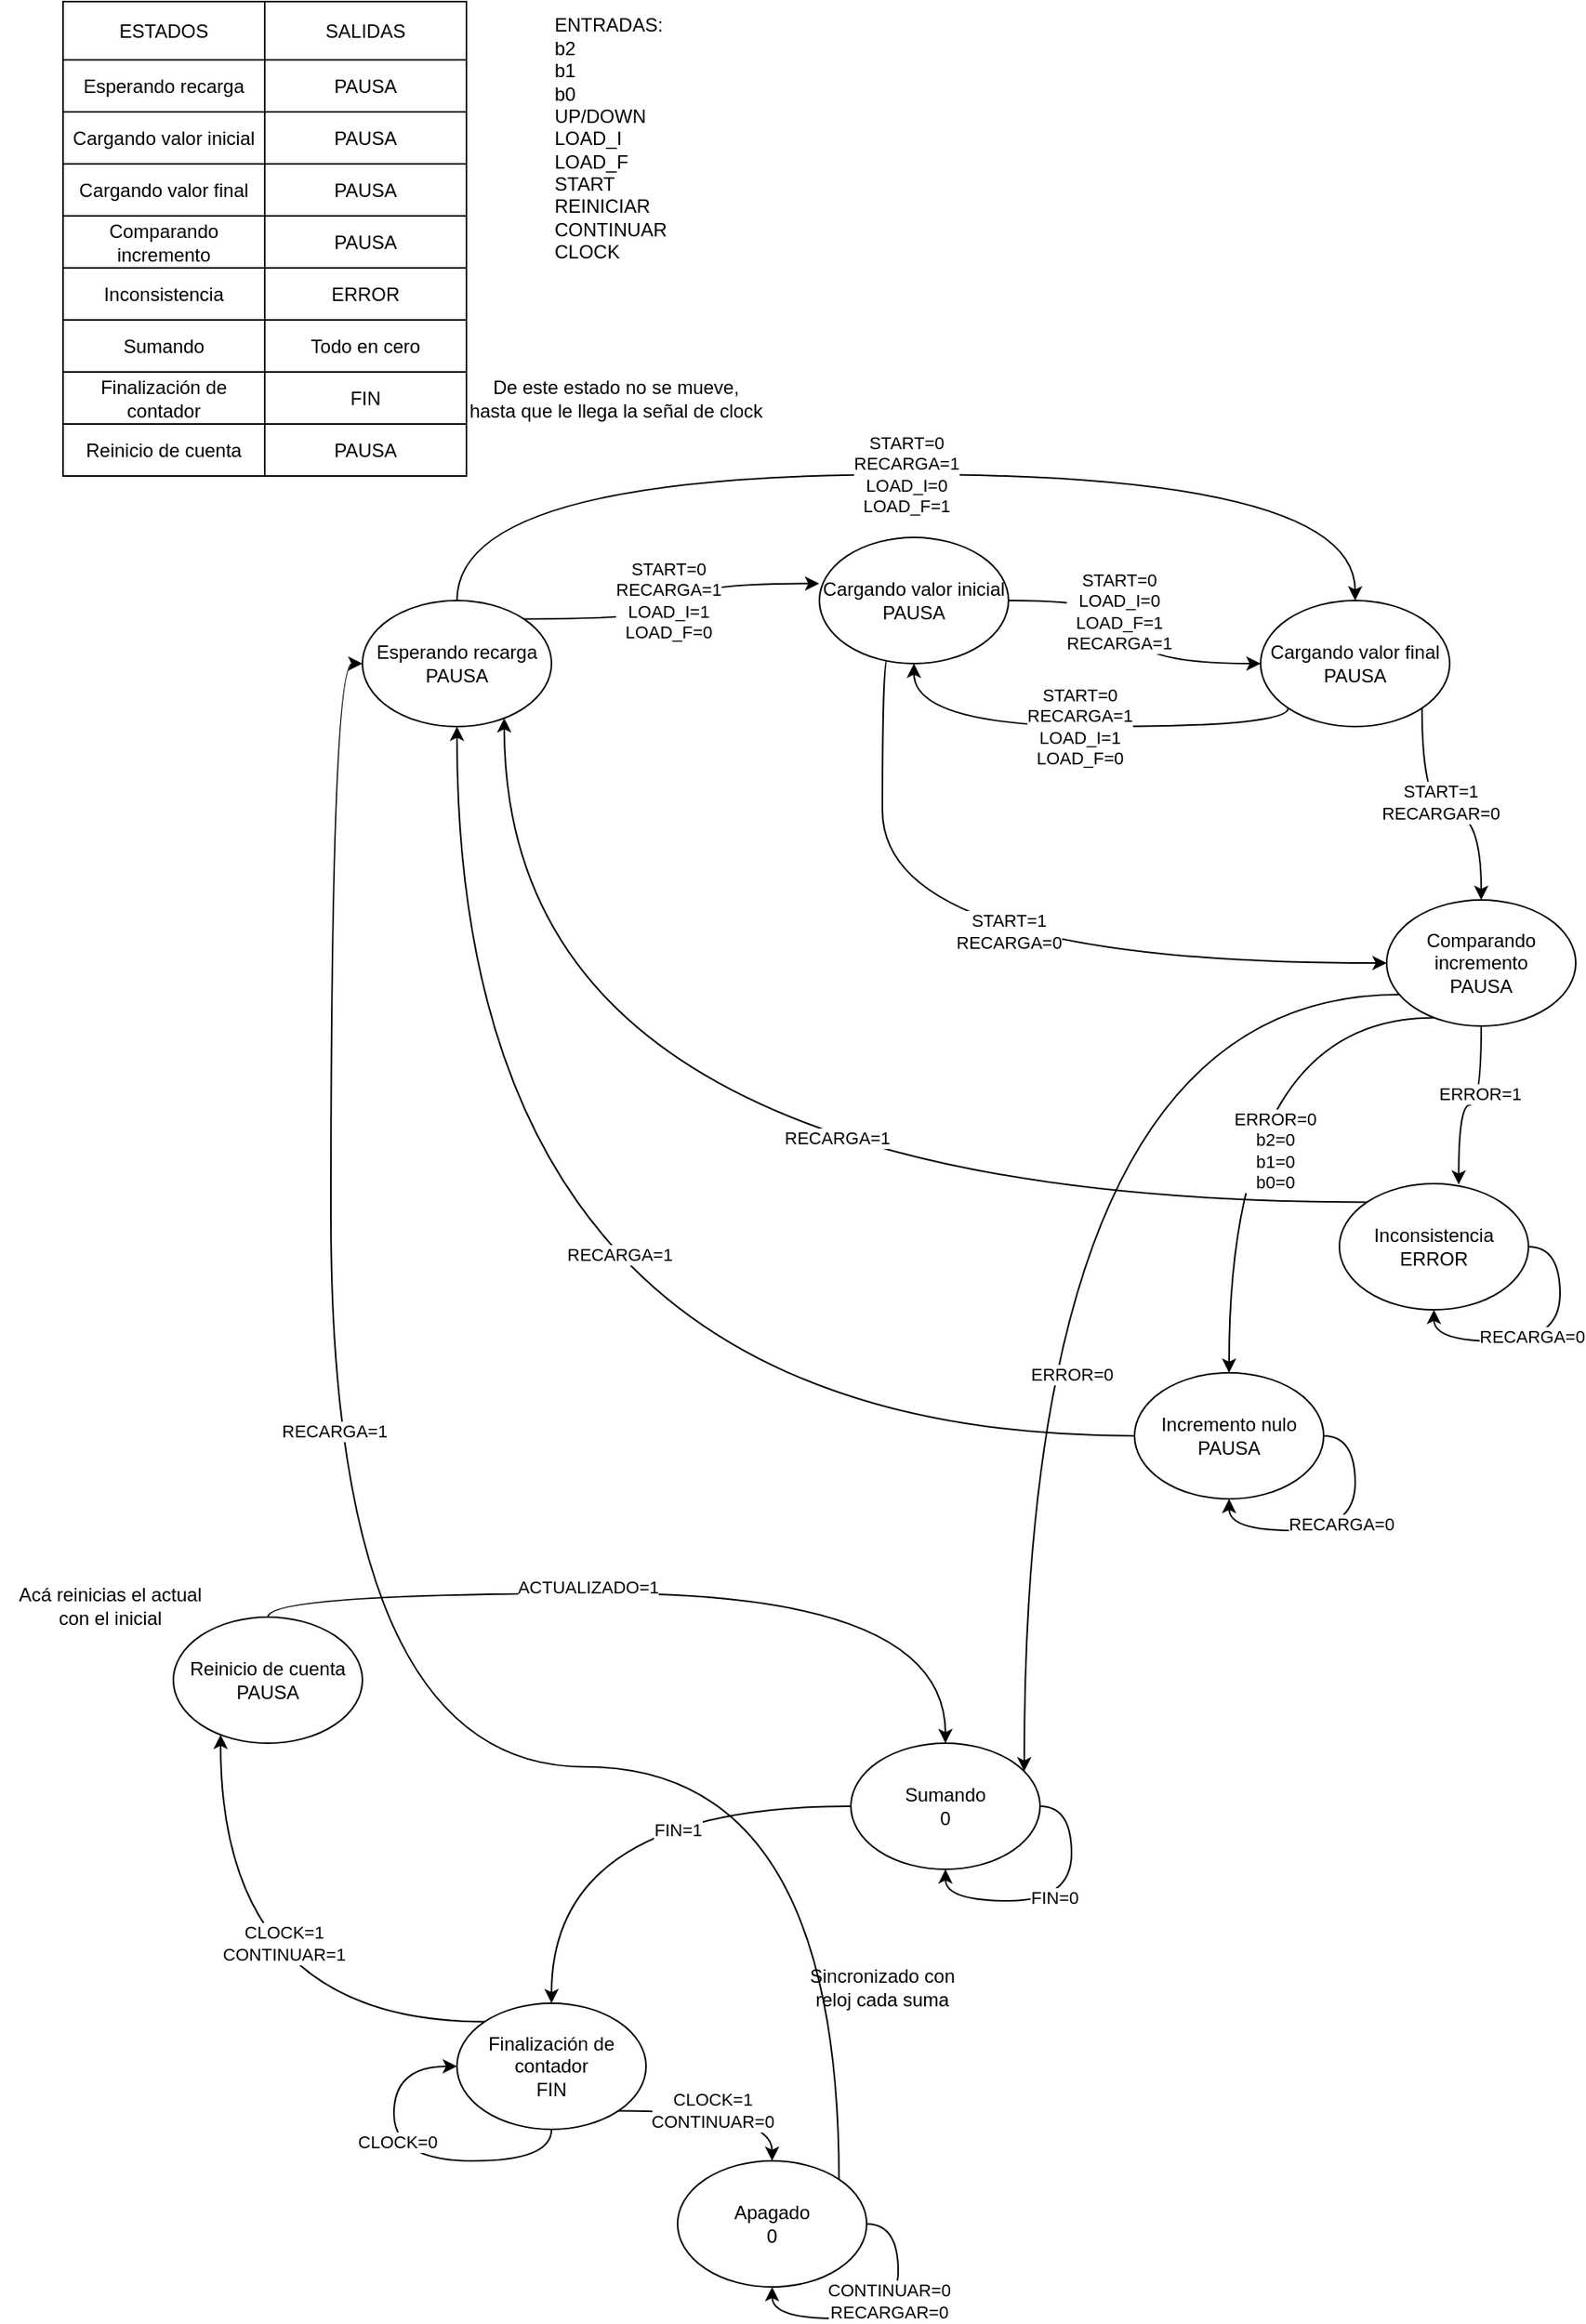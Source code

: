 <mxfile version="28.0.6">
  <diagram name="Página-1" id="CZZ1JAmR8IJBgsTyGCMB">
    <mxGraphModel dx="1733" dy="947" grid="1" gridSize="10" guides="1" tooltips="1" connect="1" arrows="1" fold="1" page="1" pageScale="1" pageWidth="1100" pageHeight="850" math="0" shadow="0">
      <root>
        <mxCell id="0" />
        <mxCell id="1" parent="0" />
        <mxCell id="ARpDSlz6ylQ6p8zAoTG9-88" value="ESTADOS" style="connectable=0;recursiveResize=0;strokeColor=inherit;fillColor=none;align=center;whiteSpace=wrap;html=1;" parent="1" vertex="1">
          <mxGeometry x="60" y="110" width="128" height="37" as="geometry">
            <mxRectangle width="60" height="47" as="alternateBounds" />
          </mxGeometry>
        </mxCell>
        <mxCell id="ARpDSlz6ylQ6p8zAoTG9-90" value="Esperando recarga" style="connectable=0;recursiveResize=0;strokeColor=inherit;fillColor=none;align=center;whiteSpace=wrap;html=1;" parent="1" vertex="1">
          <mxGeometry x="60" y="147" width="128" height="33" as="geometry">
            <mxRectangle width="60" height="47" as="alternateBounds" />
          </mxGeometry>
        </mxCell>
        <mxCell id="ARpDSlz6ylQ6p8zAoTG9-93" value="Cargando valor inicial" style="connectable=0;recursiveResize=0;strokeColor=inherit;fillColor=none;align=center;whiteSpace=wrap;html=1;" parent="1" vertex="1">
          <mxGeometry x="60" y="180" width="128" height="33" as="geometry">
            <mxRectangle width="60" height="47" as="alternateBounds" />
          </mxGeometry>
        </mxCell>
        <mxCell id="ARpDSlz6ylQ6p8zAoTG9-94" value="Comparando incremento" style="connectable=0;recursiveResize=0;strokeColor=inherit;fillColor=none;align=center;whiteSpace=wrap;html=1;" parent="1" vertex="1">
          <mxGeometry x="60" y="246" width="128" height="33" as="geometry">
            <mxRectangle width="60" height="47" as="alternateBounds" />
          </mxGeometry>
        </mxCell>
        <mxCell id="ARpDSlz6ylQ6p8zAoTG9-96" value="Cargando valor final" style="connectable=0;recursiveResize=0;strokeColor=inherit;fillColor=none;align=center;whiteSpace=wrap;html=1;" parent="1" vertex="1">
          <mxGeometry x="60" y="213" width="128" height="33" as="geometry">
            <mxRectangle width="60" height="47" as="alternateBounds" />
          </mxGeometry>
        </mxCell>
        <mxCell id="ARpDSlz6ylQ6p8zAoTG9-97" value="Finalización de contador" style="connectable=0;recursiveResize=0;strokeColor=inherit;fillColor=none;align=center;whiteSpace=wrap;html=1;" parent="1" vertex="1">
          <mxGeometry x="60" y="345" width="128" height="33" as="geometry">
            <mxRectangle width="60" height="47" as="alternateBounds" />
          </mxGeometry>
        </mxCell>
        <mxCell id="ARpDSlz6ylQ6p8zAoTG9-98" value="SALIDAS" style="connectable=0;recursiveResize=0;strokeColor=inherit;fillColor=none;align=center;whiteSpace=wrap;html=1;" parent="1" vertex="1">
          <mxGeometry x="188" y="110" width="128" height="37" as="geometry">
            <mxRectangle width="60" height="47" as="alternateBounds" />
          </mxGeometry>
        </mxCell>
        <mxCell id="ARpDSlz6ylQ6p8zAoTG9-101" value="FIN" style="connectable=0;recursiveResize=0;strokeColor=inherit;fillColor=none;align=center;whiteSpace=wrap;html=1;" parent="1" vertex="1">
          <mxGeometry x="188" y="345" width="128" height="33" as="geometry">
            <mxRectangle width="60" height="47" as="alternateBounds" />
          </mxGeometry>
        </mxCell>
        <mxCell id="ARpDSlz6ylQ6p8zAoTG9-103" value="PAUSA" style="connectable=0;recursiveResize=0;strokeColor=inherit;fillColor=none;align=center;whiteSpace=wrap;html=1;" parent="1" vertex="1">
          <mxGeometry x="188" y="246" width="128" height="33" as="geometry">
            <mxRectangle width="60" height="47" as="alternateBounds" />
          </mxGeometry>
        </mxCell>
        <mxCell id="ARpDSlz6ylQ6p8zAoTG9-104" value="PAUSA" style="connectable=0;recursiveResize=0;strokeColor=inherit;fillColor=none;align=center;whiteSpace=wrap;html=1;" parent="1" vertex="1">
          <mxGeometry x="188" y="213" width="128" height="33" as="geometry">
            <mxRectangle width="60" height="47" as="alternateBounds" />
          </mxGeometry>
        </mxCell>
        <mxCell id="ARpDSlz6ylQ6p8zAoTG9-105" value="PAUSA" style="connectable=0;recursiveResize=0;strokeColor=inherit;fillColor=none;align=center;whiteSpace=wrap;html=1;" parent="1" vertex="1">
          <mxGeometry x="188" y="180" width="128" height="33" as="geometry">
            <mxRectangle width="60" height="47" as="alternateBounds" />
          </mxGeometry>
        </mxCell>
        <mxCell id="ARpDSlz6ylQ6p8zAoTG9-106" value="PAUSA" style="connectable=0;recursiveResize=0;strokeColor=inherit;fillColor=none;align=center;whiteSpace=wrap;html=1;" parent="1" vertex="1">
          <mxGeometry x="188" y="147" width="128" height="33" as="geometry">
            <mxRectangle width="60" height="47" as="alternateBounds" />
          </mxGeometry>
        </mxCell>
        <mxCell id="ARpDSlz6ylQ6p8zAoTG9-107" value="Sumando" style="connectable=0;recursiveResize=0;strokeColor=inherit;fillColor=none;align=center;whiteSpace=wrap;html=1;" parent="1" vertex="1">
          <mxGeometry x="60" y="312" width="128" height="33" as="geometry">
            <mxRectangle width="60" height="47" as="alternateBounds" />
          </mxGeometry>
        </mxCell>
        <mxCell id="ARpDSlz6ylQ6p8zAoTG9-108" value="Inconsistencia" style="connectable=0;recursiveResize=0;strokeColor=inherit;fillColor=none;align=center;whiteSpace=wrap;html=1;" parent="1" vertex="1">
          <mxGeometry x="60" y="279" width="128" height="33" as="geometry">
            <mxRectangle width="60" height="47" as="alternateBounds" />
          </mxGeometry>
        </mxCell>
        <mxCell id="ARpDSlz6ylQ6p8zAoTG9-111" value="ERROR" style="connectable=0;recursiveResize=0;strokeColor=inherit;fillColor=none;align=center;whiteSpace=wrap;html=1;" parent="1" vertex="1">
          <mxGeometry x="188" y="279" width="128" height="33" as="geometry">
            <mxRectangle width="60" height="47" as="alternateBounds" />
          </mxGeometry>
        </mxCell>
        <mxCell id="ARpDSlz6ylQ6p8zAoTG9-112" value="Todo en cero" style="connectable=0;recursiveResize=0;strokeColor=inherit;fillColor=none;align=center;whiteSpace=wrap;html=1;" parent="1" vertex="1">
          <mxGeometry x="188" y="312" width="128" height="33" as="geometry">
            <mxRectangle width="60" height="47" as="alternateBounds" />
          </mxGeometry>
        </mxCell>
        <mxCell id="ARpDSlz6ylQ6p8zAoTG9-115" value="De este estado no se mueve, hasta que le llega la señal de clock" style="text;html=1;align=center;verticalAlign=middle;whiteSpace=wrap;rounded=0;" parent="1" vertex="1">
          <mxGeometry x="316" y="340.5" width="190" height="42" as="geometry" />
        </mxCell>
        <mxCell id="ARpDSlz6ylQ6p8zAoTG9-116" value="PAUSA" style="connectable=0;recursiveResize=0;strokeColor=inherit;fillColor=none;align=center;whiteSpace=wrap;html=1;" parent="1" vertex="1">
          <mxGeometry x="188" y="378" width="128" height="33" as="geometry">
            <mxRectangle width="60" height="47" as="alternateBounds" />
          </mxGeometry>
        </mxCell>
        <mxCell id="ARpDSlz6ylQ6p8zAoTG9-117" value="Reinicio de cuenta" style="connectable=0;recursiveResize=0;strokeColor=inherit;fillColor=none;align=center;whiteSpace=wrap;html=1;" parent="1" vertex="1">
          <mxGeometry x="60" y="378" width="128" height="33" as="geometry">
            <mxRectangle width="60" height="47" as="alternateBounds" />
          </mxGeometry>
        </mxCell>
        <mxCell id="ARpDSlz6ylQ6p8zAoTG9-141" value="START=0&lt;div&gt;RECARGA=1&lt;/div&gt;&lt;div&gt;LOAD_I=0&lt;/div&gt;&lt;div&gt;LOAD_F=1&lt;/div&gt;" style="edgeStyle=orthogonalEdgeStyle;rounded=0;orthogonalLoop=1;jettySize=auto;html=1;exitX=0.5;exitY=0;exitDx=0;exitDy=0;curved=1;" parent="1" source="ARpDSlz6ylQ6p8zAoTG9-119" target="ARpDSlz6ylQ6p8zAoTG9-120" edge="1">
          <mxGeometry relative="1" as="geometry">
            <Array as="points">
              <mxPoint x="310" y="410" />
              <mxPoint x="880" y="410" />
            </Array>
          </mxGeometry>
        </mxCell>
        <mxCell id="ARpDSlz6ylQ6p8zAoTG9-119" value="Esperando recarga&lt;div&gt;PAUSA&lt;/div&gt;" style="ellipse;whiteSpace=wrap;html=1;" parent="1" vertex="1">
          <mxGeometry x="250" y="490" width="120" height="80" as="geometry" />
        </mxCell>
        <mxCell id="ARpDSlz6ylQ6p8zAoTG9-134" style="edgeStyle=orthogonalEdgeStyle;rounded=0;orthogonalLoop=1;jettySize=auto;html=1;exitX=1;exitY=1;exitDx=0;exitDy=0;entryX=0.5;entryY=0;entryDx=0;entryDy=0;curved=1;" parent="1" source="ARpDSlz6ylQ6p8zAoTG9-120" target="ARpDSlz6ylQ6p8zAoTG9-125" edge="1">
          <mxGeometry relative="1" as="geometry" />
        </mxCell>
        <mxCell id="ARpDSlz6ylQ6p8zAoTG9-135" value="START=1&lt;div&gt;RECARGAR=0&lt;/div&gt;" style="edgeLabel;html=1;align=center;verticalAlign=middle;resizable=0;points=[];" parent="ARpDSlz6ylQ6p8zAoTG9-134" vertex="1" connectable="0">
          <mxGeometry x="-0.016" y="7" relative="1" as="geometry">
            <mxPoint as="offset" />
          </mxGeometry>
        </mxCell>
        <mxCell id="ARpDSlz6ylQ6p8zAoTG9-142" value="START=0&lt;div&gt;RECARGA=1&lt;/div&gt;&lt;div&gt;LOAD_I=1&lt;/div&gt;&lt;div&gt;LOAD_F=0&lt;/div&gt;" style="edgeStyle=orthogonalEdgeStyle;rounded=0;orthogonalLoop=1;jettySize=auto;html=1;exitX=0;exitY=1;exitDx=0;exitDy=0;curved=1;" parent="1" source="ARpDSlz6ylQ6p8zAoTG9-120" target="ARpDSlz6ylQ6p8zAoTG9-126" edge="1">
          <mxGeometry relative="1" as="geometry">
            <Array as="points">
              <mxPoint x="838" y="570" />
              <mxPoint x="600" y="570" />
            </Array>
          </mxGeometry>
        </mxCell>
        <mxCell id="ARpDSlz6ylQ6p8zAoTG9-120" value="Cargando valor final&lt;div&gt;PAUSA&lt;/div&gt;" style="ellipse;whiteSpace=wrap;html=1;" parent="1" vertex="1">
          <mxGeometry x="820" y="490" width="120" height="80" as="geometry" />
        </mxCell>
        <mxCell id="ARpDSlz6ylQ6p8zAoTG9-149" style="edgeStyle=orthogonalEdgeStyle;rounded=0;orthogonalLoop=1;jettySize=auto;html=1;exitX=0;exitY=0.5;exitDx=0;exitDy=0;curved=1;" parent="1" source="ARpDSlz6ylQ6p8zAoTG9-121" target="ARpDSlz6ylQ6p8zAoTG9-122" edge="1">
          <mxGeometry relative="1" as="geometry" />
        </mxCell>
        <mxCell id="ARpDSlz6ylQ6p8zAoTG9-150" value="FIN=1" style="edgeLabel;html=1;align=center;verticalAlign=middle;resizable=0;points=[];" parent="ARpDSlz6ylQ6p8zAoTG9-149" vertex="1" connectable="0">
          <mxGeometry x="-0.154" y="1" relative="1" as="geometry">
            <mxPoint x="23" y="14" as="offset" />
          </mxGeometry>
        </mxCell>
        <mxCell id="ARpDSlz6ylQ6p8zAoTG9-121" value="Sumando&lt;div&gt;0&lt;/div&gt;" style="ellipse;whiteSpace=wrap;html=1;" parent="1" vertex="1">
          <mxGeometry x="560" y="1215" width="120" height="80" as="geometry" />
        </mxCell>
        <mxCell id="ARpDSlz6ylQ6p8zAoTG9-155" style="edgeStyle=orthogonalEdgeStyle;rounded=0;orthogonalLoop=1;jettySize=auto;html=1;exitX=0;exitY=0;exitDx=0;exitDy=0;curved=1;" parent="1" source="ARpDSlz6ylQ6p8zAoTG9-122" target="ARpDSlz6ylQ6p8zAoTG9-128" edge="1">
          <mxGeometry relative="1" as="geometry">
            <Array as="points">
              <mxPoint x="160" y="1392" />
            </Array>
          </mxGeometry>
        </mxCell>
        <mxCell id="ARpDSlz6ylQ6p8zAoTG9-156" value="CLOCK=1&lt;div&gt;CONTINUAR=1&lt;/div&gt;" style="edgeLabel;html=1;align=center;verticalAlign=middle;resizable=0;points=[];" parent="ARpDSlz6ylQ6p8zAoTG9-155" vertex="1" connectable="0">
          <mxGeometry x="0.126" y="-41" relative="1" as="geometry">
            <mxPoint x="-1" y="-21" as="offset" />
          </mxGeometry>
        </mxCell>
        <mxCell id="ARpDSlz6ylQ6p8zAoTG9-170" style="edgeStyle=orthogonalEdgeStyle;rounded=0;orthogonalLoop=1;jettySize=auto;html=1;exitX=1;exitY=1;exitDx=0;exitDy=0;curved=1;" parent="1" source="ARpDSlz6ylQ6p8zAoTG9-122" target="ARpDSlz6ylQ6p8zAoTG9-169" edge="1">
          <mxGeometry relative="1" as="geometry" />
        </mxCell>
        <mxCell id="ARpDSlz6ylQ6p8zAoTG9-171" value="CLOCK=1&lt;div&gt;CONTINUAR=0&lt;/div&gt;" style="edgeLabel;html=1;align=center;verticalAlign=middle;resizable=0;points=[];" parent="ARpDSlz6ylQ6p8zAoTG9-170" vertex="1" connectable="0">
          <mxGeometry x="-0.079" y="1" relative="1" as="geometry">
            <mxPoint as="offset" />
          </mxGeometry>
        </mxCell>
        <mxCell id="ARpDSlz6ylQ6p8zAoTG9-122" value="Finalización de contador&lt;div&gt;FIN&lt;/div&gt;" style="ellipse;whiteSpace=wrap;html=1;" parent="1" vertex="1">
          <mxGeometry x="310" y="1380" width="120" height="80" as="geometry" />
        </mxCell>
        <mxCell id="ARpDSlz6ylQ6p8zAoTG9-140" style="edgeStyle=orthogonalEdgeStyle;rounded=0;orthogonalLoop=1;jettySize=auto;html=1;exitX=0;exitY=0;exitDx=0;exitDy=0;curved=1;" parent="1" source="ARpDSlz6ylQ6p8zAoTG9-124" target="ARpDSlz6ylQ6p8zAoTG9-119" edge="1">
          <mxGeometry relative="1" as="geometry">
            <Array as="points">
              <mxPoint x="340" y="871" />
            </Array>
          </mxGeometry>
        </mxCell>
        <mxCell id="ARpDSlz6ylQ6p8zAoTG9-144" value="RECARGA=1" style="edgeLabel;html=1;align=center;verticalAlign=middle;resizable=0;points=[];" parent="ARpDSlz6ylQ6p8zAoTG9-140" vertex="1" connectable="0">
          <mxGeometry x="-0.082" y="-60" relative="1" as="geometry">
            <mxPoint x="56" y="19" as="offset" />
          </mxGeometry>
        </mxCell>
        <mxCell id="ARpDSlz6ylQ6p8zAoTG9-124" value="Inconsistencia&lt;div&gt;ERROR&lt;/div&gt;" style="ellipse;whiteSpace=wrap;html=1;" parent="1" vertex="1">
          <mxGeometry x="870" y="860" width="120" height="80" as="geometry" />
        </mxCell>
        <mxCell id="ARpDSlz6ylQ6p8zAoTG9-162" style="edgeStyle=orthogonalEdgeStyle;rounded=0;orthogonalLoop=1;jettySize=auto;html=1;curved=1;" parent="1" source="ARpDSlz6ylQ6p8zAoTG9-125" target="ARpDSlz6ylQ6p8zAoTG9-121" edge="1">
          <mxGeometry relative="1" as="geometry">
            <Array as="points">
              <mxPoint x="670" y="740" />
            </Array>
          </mxGeometry>
        </mxCell>
        <mxCell id="ARpDSlz6ylQ6p8zAoTG9-164" value="ERROR=0" style="edgeLabel;html=1;align=center;verticalAlign=middle;resizable=0;points=[];" parent="ARpDSlz6ylQ6p8zAoTG9-162" vertex="1" connectable="0">
          <mxGeometry x="0.32" y="24" relative="1" as="geometry">
            <mxPoint x="6" y="-4" as="offset" />
          </mxGeometry>
        </mxCell>
        <mxCell id="ARpDSlz6ylQ6p8zAoTG9-125" value="Comparando incremento&lt;div&gt;PAUSA&lt;/div&gt;" style="ellipse;whiteSpace=wrap;html=1;" parent="1" vertex="1">
          <mxGeometry x="900" y="680" width="120" height="80" as="geometry" />
        </mxCell>
        <mxCell id="ARpDSlz6ylQ6p8zAoTG9-132" style="edgeStyle=orthogonalEdgeStyle;rounded=0;orthogonalLoop=1;jettySize=auto;html=1;exitX=1;exitY=0.5;exitDx=0;exitDy=0;curved=1;" parent="1" source="ARpDSlz6ylQ6p8zAoTG9-126" target="ARpDSlz6ylQ6p8zAoTG9-120" edge="1">
          <mxGeometry relative="1" as="geometry" />
        </mxCell>
        <mxCell id="ARpDSlz6ylQ6p8zAoTG9-133" value="&lt;div&gt;START=0&lt;/div&gt;LOAD_I=0&lt;div&gt;LOAD_F=1&lt;/div&gt;&lt;div&gt;RECARGA=1&lt;/div&gt;" style="edgeLabel;html=1;align=center;verticalAlign=middle;resizable=0;points=[];" parent="ARpDSlz6ylQ6p8zAoTG9-132" vertex="1" connectable="0">
          <mxGeometry x="-0.303" y="-7" relative="1" as="geometry">
            <mxPoint as="offset" />
          </mxGeometry>
        </mxCell>
        <mxCell id="ARpDSlz6ylQ6p8zAoTG9-143" value="START=1&lt;div&gt;RECARGA=0&lt;/div&gt;" style="edgeStyle=orthogonalEdgeStyle;rounded=0;orthogonalLoop=1;jettySize=auto;html=1;exitX=0.361;exitY=0.953;exitDx=0;exitDy=0;curved=1;exitPerimeter=0;" parent="1" source="ARpDSlz6ylQ6p8zAoTG9-126" target="ARpDSlz6ylQ6p8zAoTG9-125" edge="1">
          <mxGeometry x="0.073" y="20" relative="1" as="geometry">
            <Array as="points">
              <mxPoint x="580" y="526" />
              <mxPoint x="580" y="720" />
            </Array>
            <mxPoint as="offset" />
          </mxGeometry>
        </mxCell>
        <mxCell id="ARpDSlz6ylQ6p8zAoTG9-126" value="Cargando valor inicial&lt;div&gt;PAUSA&lt;/div&gt;" style="ellipse;whiteSpace=wrap;html=1;" parent="1" vertex="1">
          <mxGeometry x="540" y="450" width="120" height="80" as="geometry" />
        </mxCell>
        <mxCell id="ARpDSlz6ylQ6p8zAoTG9-157" style="edgeStyle=orthogonalEdgeStyle;rounded=0;orthogonalLoop=1;jettySize=auto;html=1;curved=1;" parent="1" source="ARpDSlz6ylQ6p8zAoTG9-128" target="ARpDSlz6ylQ6p8zAoTG9-121" edge="1">
          <mxGeometry relative="1" as="geometry">
            <Array as="points">
              <mxPoint x="190" y="1120" />
              <mxPoint x="620" y="1120" />
            </Array>
          </mxGeometry>
        </mxCell>
        <mxCell id="ARpDSlz6ylQ6p8zAoTG9-159" value="ACTUALIZADO=1" style="edgeLabel;html=1;align=center;verticalAlign=middle;resizable=0;points=[];" parent="ARpDSlz6ylQ6p8zAoTG9-157" vertex="1" connectable="0">
          <mxGeometry x="-0.193" y="4" relative="1" as="geometry">
            <mxPoint as="offset" />
          </mxGeometry>
        </mxCell>
        <mxCell id="ARpDSlz6ylQ6p8zAoTG9-128" value="&lt;div&gt;Reinicio de cuenta&lt;/div&gt;&lt;div&gt;PAUSA&lt;/div&gt;" style="ellipse;whiteSpace=wrap;html=1;" parent="1" vertex="1">
          <mxGeometry x="130" y="1135" width="120" height="80" as="geometry" />
        </mxCell>
        <mxCell id="ARpDSlz6ylQ6p8zAoTG9-129" style="edgeStyle=orthogonalEdgeStyle;rounded=0;orthogonalLoop=1;jettySize=auto;html=1;exitX=1;exitY=0;exitDx=0;exitDy=0;entryX=-0.001;entryY=0.366;entryDx=0;entryDy=0;entryPerimeter=0;curved=1;" parent="1" source="ARpDSlz6ylQ6p8zAoTG9-119" target="ARpDSlz6ylQ6p8zAoTG9-126" edge="1">
          <mxGeometry relative="1" as="geometry" />
        </mxCell>
        <mxCell id="ARpDSlz6ylQ6p8zAoTG9-131" value="&lt;div&gt;START=0&lt;/div&gt;RECARGA=1&lt;div&gt;LOAD_I=1&lt;/div&gt;&lt;div&gt;LOAD_F=0&lt;/div&gt;" style="edgeLabel;html=1;align=center;verticalAlign=middle;resizable=0;points=[];" parent="ARpDSlz6ylQ6p8zAoTG9-129" vertex="1" connectable="0">
          <mxGeometry x="-0.131" y="5" relative="1" as="geometry">
            <mxPoint y="-7" as="offset" />
          </mxGeometry>
        </mxCell>
        <mxCell id="ARpDSlz6ylQ6p8zAoTG9-130" value="&lt;div&gt;ENTRADAS:&lt;/div&gt;b2&lt;div&gt;b1&lt;/div&gt;&lt;div&gt;b0&lt;/div&gt;&lt;div&gt;UP/DOWN&lt;/div&gt;&lt;div style=&quot;&quot;&gt;LOAD_I&lt;/div&gt;&lt;div style=&quot;&quot;&gt;LOAD_F&lt;/div&gt;&lt;div style=&quot;&quot;&gt;START&lt;/div&gt;&lt;div style=&quot;&quot;&gt;REINICIAR&lt;/div&gt;&lt;div style=&quot;&quot;&gt;CONTINUAR&lt;/div&gt;&lt;div style=&quot;&quot;&gt;CLOCK&lt;/div&gt;" style="text;html=1;align=left;verticalAlign=middle;whiteSpace=wrap;rounded=0;" parent="1" vertex="1">
          <mxGeometry x="370" y="114.5" width="250" height="164.5" as="geometry" />
        </mxCell>
        <mxCell id="ARpDSlz6ylQ6p8zAoTG9-136" style="edgeStyle=orthogonalEdgeStyle;rounded=0;orthogonalLoop=1;jettySize=auto;html=1;exitX=0.5;exitY=1;exitDx=0;exitDy=0;entryX=0.631;entryY=0.007;entryDx=0;entryDy=0;entryPerimeter=0;curved=1;" parent="1" source="ARpDSlz6ylQ6p8zAoTG9-125" target="ARpDSlz6ylQ6p8zAoTG9-124" edge="1">
          <mxGeometry relative="1" as="geometry" />
        </mxCell>
        <mxCell id="ARpDSlz6ylQ6p8zAoTG9-137" value="ERROR=1" style="edgeLabel;html=1;align=center;verticalAlign=middle;resizable=0;points=[];" parent="ARpDSlz6ylQ6p8zAoTG9-136" vertex="1" connectable="0">
          <mxGeometry x="-0.25" y="-1" relative="1" as="geometry">
            <mxPoint as="offset" />
          </mxGeometry>
        </mxCell>
        <mxCell id="ARpDSlz6ylQ6p8zAoTG9-138" style="edgeStyle=orthogonalEdgeStyle;rounded=0;orthogonalLoop=1;jettySize=auto;html=1;exitX=1;exitY=0.5;exitDx=0;exitDy=0;curved=1;" parent="1" source="ARpDSlz6ylQ6p8zAoTG9-124" target="ARpDSlz6ylQ6p8zAoTG9-124" edge="1">
          <mxGeometry relative="1" as="geometry" />
        </mxCell>
        <mxCell id="ARpDSlz6ylQ6p8zAoTG9-139" value="RECARGA=0" style="edgeLabel;html=1;align=center;verticalAlign=middle;resizable=0;points=[];" parent="ARpDSlz6ylQ6p8zAoTG9-138" vertex="1" connectable="0">
          <mxGeometry x="0.096" y="-3" relative="1" as="geometry">
            <mxPoint as="offset" />
          </mxGeometry>
        </mxCell>
        <mxCell id="ARpDSlz6ylQ6p8zAoTG9-145" style="edgeStyle=orthogonalEdgeStyle;rounded=0;orthogonalLoop=1;jettySize=auto;html=1;exitX=0.251;exitY=0.934;exitDx=0;exitDy=0;curved=1;exitPerimeter=0;" parent="1" source="ARpDSlz6ylQ6p8zAoTG9-125" target="ARpDSlz6ylQ6p8zAoTG9-161" edge="1">
          <mxGeometry relative="1" as="geometry">
            <mxPoint x="770" y="1020" as="targetPoint" />
          </mxGeometry>
        </mxCell>
        <mxCell id="ARpDSlz6ylQ6p8zAoTG9-146" value="ERROR=0&lt;div&gt;b2=0&lt;/div&gt;&lt;div&gt;b1=0&lt;/div&gt;&lt;div&gt;b0=0&lt;/div&gt;" style="edgeLabel;html=1;align=center;verticalAlign=middle;resizable=0;points=[];" parent="ARpDSlz6ylQ6p8zAoTG9-145" vertex="1" connectable="0">
          <mxGeometry x="0.131" y="27" relative="1" as="geometry">
            <mxPoint x="2" y="13" as="offset" />
          </mxGeometry>
        </mxCell>
        <mxCell id="ARpDSlz6ylQ6p8zAoTG9-147" style="edgeStyle=orthogonalEdgeStyle;rounded=0;orthogonalLoop=1;jettySize=auto;html=1;exitX=1;exitY=0.5;exitDx=0;exitDy=0;curved=1;" parent="1" source="ARpDSlz6ylQ6p8zAoTG9-121" target="ARpDSlz6ylQ6p8zAoTG9-121" edge="1">
          <mxGeometry relative="1" as="geometry" />
        </mxCell>
        <mxCell id="ARpDSlz6ylQ6p8zAoTG9-148" value="FIN=0" style="edgeLabel;html=1;align=center;verticalAlign=middle;resizable=0;points=[];" parent="ARpDSlz6ylQ6p8zAoTG9-147" vertex="1" connectable="0">
          <mxGeometry x="0.017" y="-2" relative="1" as="geometry">
            <mxPoint as="offset" />
          </mxGeometry>
        </mxCell>
        <mxCell id="ARpDSlz6ylQ6p8zAoTG9-153" style="edgeStyle=orthogonalEdgeStyle;rounded=0;orthogonalLoop=1;jettySize=auto;html=1;exitX=0.5;exitY=1;exitDx=0;exitDy=0;entryX=0;entryY=0.5;entryDx=0;entryDy=0;curved=1;" parent="1" source="ARpDSlz6ylQ6p8zAoTG9-122" target="ARpDSlz6ylQ6p8zAoTG9-122" edge="1">
          <mxGeometry relative="1" as="geometry">
            <Array as="points">
              <mxPoint x="370" y="1480" />
              <mxPoint x="270" y="1480" />
              <mxPoint x="270" y="1420" />
            </Array>
          </mxGeometry>
        </mxCell>
        <mxCell id="ARpDSlz6ylQ6p8zAoTG9-154" value="CLOCK=0" style="edgeLabel;html=1;align=center;verticalAlign=middle;resizable=0;points=[];" parent="ARpDSlz6ylQ6p8zAoTG9-153" vertex="1" connectable="0">
          <mxGeometry x="0.206" y="-2" relative="1" as="geometry">
            <mxPoint as="offset" />
          </mxGeometry>
        </mxCell>
        <mxCell id="ARpDSlz6ylQ6p8zAoTG9-158" value="Acá reinicias el actual con el inicial" style="text;html=1;align=center;verticalAlign=middle;whiteSpace=wrap;rounded=0;" parent="1" vertex="1">
          <mxGeometry x="20" y="1110" width="140" height="35" as="geometry" />
        </mxCell>
        <mxCell id="ARpDSlz6ylQ6p8zAoTG9-160" value="Sincronizado con reloj cada suma" style="text;html=1;align=center;verticalAlign=middle;whiteSpace=wrap;rounded=0;" parent="1" vertex="1">
          <mxGeometry x="530" y="1355" width="100" height="30" as="geometry" />
        </mxCell>
        <mxCell id="ARpDSlz6ylQ6p8zAoTG9-178" style="edgeStyle=orthogonalEdgeStyle;rounded=0;orthogonalLoop=1;jettySize=auto;html=1;exitX=0;exitY=0.5;exitDx=0;exitDy=0;curved=1;" parent="1" source="ARpDSlz6ylQ6p8zAoTG9-161" target="ARpDSlz6ylQ6p8zAoTG9-119" edge="1">
          <mxGeometry relative="1" as="geometry" />
        </mxCell>
        <mxCell id="ARpDSlz6ylQ6p8zAoTG9-179" value="RECARGA=1" style="edgeLabel;html=1;align=center;verticalAlign=middle;resizable=0;points=[];" parent="ARpDSlz6ylQ6p8zAoTG9-178" vertex="1" connectable="0">
          <mxGeometry x="0.24" y="-103" relative="1" as="geometry">
            <mxPoint as="offset" />
          </mxGeometry>
        </mxCell>
        <mxCell id="ARpDSlz6ylQ6p8zAoTG9-161" value="Incremento nulo&lt;div&gt;PAUSA&lt;/div&gt;" style="ellipse;whiteSpace=wrap;html=1;" parent="1" vertex="1">
          <mxGeometry x="740" y="980" width="120" height="80" as="geometry" />
        </mxCell>
        <mxCell id="ARpDSlz6ylQ6p8zAoTG9-165" style="edgeStyle=orthogonalEdgeStyle;rounded=0;orthogonalLoop=1;jettySize=auto;html=1;exitX=1;exitY=0.5;exitDx=0;exitDy=0;curved=1;" parent="1" source="ARpDSlz6ylQ6p8zAoTG9-161" target="ARpDSlz6ylQ6p8zAoTG9-161" edge="1">
          <mxGeometry relative="1" as="geometry" />
        </mxCell>
        <mxCell id="ARpDSlz6ylQ6p8zAoTG9-166" value="RECARGA=0" style="edgeLabel;html=1;align=center;verticalAlign=middle;resizable=0;points=[];" parent="ARpDSlz6ylQ6p8zAoTG9-165" vertex="1" connectable="0">
          <mxGeometry x="-0.007" y="-4" relative="1" as="geometry">
            <mxPoint as="offset" />
          </mxGeometry>
        </mxCell>
        <mxCell id="ARpDSlz6ylQ6p8zAoTG9-176" style="edgeStyle=orthogonalEdgeStyle;rounded=0;orthogonalLoop=1;jettySize=auto;html=1;exitX=1;exitY=0;exitDx=0;exitDy=0;entryX=0;entryY=0.5;entryDx=0;entryDy=0;curved=1;" parent="1" source="ARpDSlz6ylQ6p8zAoTG9-169" target="ARpDSlz6ylQ6p8zAoTG9-119" edge="1">
          <mxGeometry relative="1" as="geometry">
            <Array as="points">
              <mxPoint x="552" y="1230" />
              <mxPoint x="230" y="1230" />
              <mxPoint x="230" y="530" />
            </Array>
          </mxGeometry>
        </mxCell>
        <mxCell id="ARpDSlz6ylQ6p8zAoTG9-177" value="RECARGA=1" style="edgeLabel;html=1;align=center;verticalAlign=middle;resizable=0;points=[];" parent="ARpDSlz6ylQ6p8zAoTG9-176" vertex="1" connectable="0">
          <mxGeometry x="0.222" y="-2" relative="1" as="geometry">
            <mxPoint as="offset" />
          </mxGeometry>
        </mxCell>
        <mxCell id="ARpDSlz6ylQ6p8zAoTG9-169" value="Apagado&lt;div&gt;0&lt;/div&gt;" style="ellipse;whiteSpace=wrap;html=1;" parent="1" vertex="1">
          <mxGeometry x="450" y="1480" width="120" height="80" as="geometry" />
        </mxCell>
        <mxCell id="ARpDSlz6ylQ6p8zAoTG9-174" style="edgeStyle=orthogonalEdgeStyle;rounded=0;orthogonalLoop=1;jettySize=auto;html=1;exitX=1;exitY=0.5;exitDx=0;exitDy=0;curved=1;" parent="1" source="ARpDSlz6ylQ6p8zAoTG9-169" target="ARpDSlz6ylQ6p8zAoTG9-169" edge="1">
          <mxGeometry relative="1" as="geometry" />
        </mxCell>
        <mxCell id="ARpDSlz6ylQ6p8zAoTG9-175" value="CONTINUAR=0&lt;div&gt;RECARGAR=0&lt;/div&gt;" style="edgeLabel;html=1;align=center;verticalAlign=middle;resizable=0;points=[];" parent="ARpDSlz6ylQ6p8zAoTG9-174" vertex="1" connectable="0">
          <mxGeometry x="-0.234" y="-6" relative="1" as="geometry">
            <mxPoint as="offset" />
          </mxGeometry>
        </mxCell>
      </root>
    </mxGraphModel>
  </diagram>
</mxfile>
